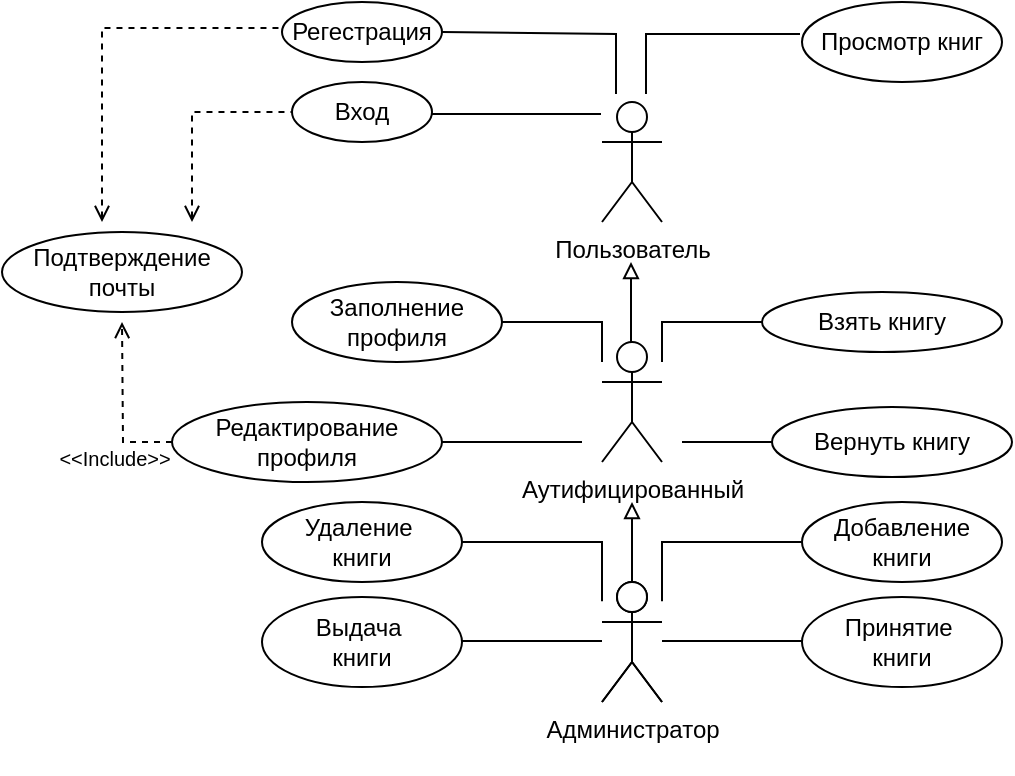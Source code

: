 <mxfile version="21.5.0" type="device">
  <diagram id="VIAb_6y9v0oeqei7CUIl" name="Страница 1">
    <mxGraphModel dx="1434" dy="782" grid="1" gridSize="10" guides="1" tooltips="1" connect="1" arrows="1" fold="1" page="1" pageScale="1" pageWidth="1169" pageHeight="827" math="0" shadow="0">
      <root>
        <mxCell id="0" />
        <mxCell id="1" parent="0" />
        <mxCell id="Ou0Bo5Lg-RuzPAXA64Kz-1" value="&lt;div&gt;Администратор&lt;/div&gt;&lt;div&gt;&lt;br&gt;&lt;/div&gt;" style="shape=umlActor;verticalLabelPosition=bottom;verticalAlign=top;html=1;outlineConnect=0;" parent="1" vertex="1">
          <mxGeometry x="400" y="380" width="30" height="60" as="geometry" />
        </mxCell>
        <mxCell id="Ou0Bo5Lg-RuzPAXA64Kz-2" value="" style="shape=umlActor;verticalLabelPosition=bottom;verticalAlign=top;html=1;outlineConnect=0;" parent="1" vertex="1">
          <mxGeometry x="400" y="380" width="30" height="60" as="geometry" />
        </mxCell>
        <mxCell id="Ou0Bo5Lg-RuzPAXA64Kz-5" value="Аутифицированный" style="shape=umlActor;verticalLabelPosition=bottom;verticalAlign=top;html=1;outlineConnect=0;" parent="1" vertex="1">
          <mxGeometry x="400" y="260" width="30" height="60" as="geometry" />
        </mxCell>
        <mxCell id="Ou0Bo5Lg-RuzPAXA64Kz-7" value="Пользователь&lt;br&gt;" style="shape=umlActor;verticalLabelPosition=bottom;verticalAlign=top;html=1;outlineConnect=0;" parent="1" vertex="1">
          <mxGeometry x="400" y="140" width="30" height="60" as="geometry" />
        </mxCell>
        <mxCell id="Ou0Bo5Lg-RuzPAXA64Kz-11" value="" style="endArrow=block;html=1;rounded=0;startFill=0;endFill=0;exitX=0.5;exitY=0;exitDx=0;exitDy=0;exitPerimeter=0;" parent="1" source="Ou0Bo5Lg-RuzPAXA64Kz-2" edge="1">
          <mxGeometry width="50" height="50" relative="1" as="geometry">
            <mxPoint x="390" y="430" as="sourcePoint" />
            <mxPoint x="415" y="340" as="targetPoint" />
          </mxGeometry>
        </mxCell>
        <mxCell id="Ou0Bo5Lg-RuzPAXA64Kz-12" value="" style="endArrow=block;html=1;rounded=0;startFill=0;endFill=0;exitX=0.5;exitY=0;exitDx=0;exitDy=0;exitPerimeter=0;" parent="1" edge="1">
          <mxGeometry width="50" height="50" relative="1" as="geometry">
            <mxPoint x="414.5" y="260" as="sourcePoint" />
            <mxPoint x="414.5" y="220" as="targetPoint" />
          </mxGeometry>
        </mxCell>
        <mxCell id="Ou0Bo5Lg-RuzPAXA64Kz-16" value="Вход" style="ellipse;whiteSpace=wrap;html=1;" parent="1" vertex="1">
          <mxGeometry x="245" y="130" width="70" height="30" as="geometry" />
        </mxCell>
        <mxCell id="Ou0Bo5Lg-RuzPAXA64Kz-17" value="Регестрация" style="ellipse;whiteSpace=wrap;html=1;" parent="1" vertex="1">
          <mxGeometry x="240" y="90" width="80" height="30" as="geometry" />
        </mxCell>
        <mxCell id="Ou0Bo5Lg-RuzPAXA64Kz-18" value="" style="endArrow=none;html=1;rounded=0;entryX=0.25;entryY=0.1;entryDx=0;entryDy=0;entryPerimeter=0;" parent="1" edge="1">
          <mxGeometry width="50" height="50" relative="1" as="geometry">
            <mxPoint x="315" y="146" as="sourcePoint" />
            <mxPoint x="399.5" y="146" as="targetPoint" />
          </mxGeometry>
        </mxCell>
        <mxCell id="Ou0Bo5Lg-RuzPAXA64Kz-19" value="" style="endArrow=none;html=1;rounded=0;entryX=0.5;entryY=0;entryDx=0;entryDy=0;entryPerimeter=0;exitX=1;exitY=0.5;exitDx=0;exitDy=0;" parent="1" source="Ou0Bo5Lg-RuzPAXA64Kz-17" edge="1">
          <mxGeometry width="50" height="50" relative="1" as="geometry">
            <mxPoint x="327" y="106" as="sourcePoint" />
            <mxPoint x="407" y="136" as="targetPoint" />
            <Array as="points">
              <mxPoint x="407" y="106" />
            </Array>
          </mxGeometry>
        </mxCell>
        <mxCell id="Ou0Bo5Lg-RuzPAXA64Kz-24" value="Просмотр книг" style="ellipse;whiteSpace=wrap;html=1;" parent="1" vertex="1">
          <mxGeometry x="500" y="90" width="100" height="40" as="geometry" />
        </mxCell>
        <mxCell id="Ou0Bo5Lg-RuzPAXA64Kz-25" value="" style="endArrow=none;html=1;rounded=0;entryX=0.5;entryY=0;entryDx=0;entryDy=0;entryPerimeter=0;" parent="1" edge="1">
          <mxGeometry width="50" height="50" relative="1" as="geometry">
            <mxPoint x="499" y="106" as="sourcePoint" />
            <mxPoint x="422" y="136" as="targetPoint" />
            <Array as="points">
              <mxPoint x="422" y="106" />
            </Array>
          </mxGeometry>
        </mxCell>
        <mxCell id="Ou0Bo5Lg-RuzPAXA64Kz-26" value="" style="endArrow=none;dashed=1;html=1;rounded=0;startArrow=open;startFill=0;" parent="1" edge="1">
          <mxGeometry width="50" height="50" relative="1" as="geometry">
            <mxPoint x="150" y="200" as="sourcePoint" />
            <mxPoint x="239" y="103" as="targetPoint" />
            <Array as="points">
              <mxPoint x="150" y="103" />
            </Array>
          </mxGeometry>
        </mxCell>
        <mxCell id="Ou0Bo5Lg-RuzPAXA64Kz-27" value="" style="endArrow=none;dashed=1;html=1;rounded=0;startArrow=open;startFill=0;" parent="1" edge="1">
          <mxGeometry width="50" height="50" relative="1" as="geometry">
            <mxPoint x="195" y="200" as="sourcePoint" />
            <mxPoint x="245" y="145" as="targetPoint" />
            <Array as="points">
              <mxPoint x="195" y="145" />
            </Array>
          </mxGeometry>
        </mxCell>
        <mxCell id="Ou0Bo5Lg-RuzPAXA64Kz-28" value="Подтверждение почты" style="ellipse;whiteSpace=wrap;html=1;" parent="1" vertex="1">
          <mxGeometry x="100" y="205" width="120" height="40" as="geometry" />
        </mxCell>
        <mxCell id="_UozKoo6z7qoIZY8arhN-1" value="Взять книгу" style="ellipse;whiteSpace=wrap;html=1;" parent="1" vertex="1">
          <mxGeometry x="480" y="235" width="120" height="30" as="geometry" />
        </mxCell>
        <mxCell id="_UozKoo6z7qoIZY8arhN-3" value="Вернуть книгу" style="ellipse;whiteSpace=wrap;html=1;" parent="1" vertex="1">
          <mxGeometry x="485" y="292.5" width="120" height="35" as="geometry" />
        </mxCell>
        <mxCell id="_UozKoo6z7qoIZY8arhN-6" value="&lt;div&gt;Добавление книги&lt;/div&gt;" style="ellipse;whiteSpace=wrap;html=1;" parent="1" vertex="1">
          <mxGeometry x="500" y="340" width="100" height="40" as="geometry" />
        </mxCell>
        <mxCell id="_UozKoo6z7qoIZY8arhN-7" value="Заполнение профиля" style="ellipse;whiteSpace=wrap;html=1;" parent="1" vertex="1">
          <mxGeometry x="245" y="230" width="105" height="40" as="geometry" />
        </mxCell>
        <mxCell id="_UozKoo6z7qoIZY8arhN-21" style="edgeStyle=orthogonalEdgeStyle;rounded=0;orthogonalLoop=1;jettySize=auto;html=1;dashed=1;fontSize=10;endArrow=open;endFill=0;" parent="1" source="_UozKoo6z7qoIZY8arhN-8" edge="1">
          <mxGeometry relative="1" as="geometry">
            <mxPoint x="160" y="250" as="targetPoint" />
          </mxGeometry>
        </mxCell>
        <mxCell id="_UozKoo6z7qoIZY8arhN-8" value="Редактирование профиля" style="ellipse;whiteSpace=wrap;html=1;" parent="1" vertex="1">
          <mxGeometry x="185" y="290" width="135" height="40" as="geometry" />
        </mxCell>
        <mxCell id="_UozKoo6z7qoIZY8arhN-12" value="" style="endArrow=none;html=1;rounded=0;" parent="1" edge="1">
          <mxGeometry width="50" height="50" relative="1" as="geometry">
            <mxPoint x="350" y="250" as="sourcePoint" />
            <mxPoint x="400" y="270" as="targetPoint" />
            <Array as="points">
              <mxPoint x="400" y="250" />
            </Array>
          </mxGeometry>
        </mxCell>
        <mxCell id="_UozKoo6z7qoIZY8arhN-13" value="" style="endArrow=none;html=1;rounded=0;" parent="1" edge="1">
          <mxGeometry width="50" height="50" relative="1" as="geometry">
            <mxPoint x="320" y="310" as="sourcePoint" />
            <mxPoint x="390" y="310" as="targetPoint" />
          </mxGeometry>
        </mxCell>
        <mxCell id="_UozKoo6z7qoIZY8arhN-14" value="" style="endArrow=none;html=1;rounded=0;" parent="1" edge="1">
          <mxGeometry width="50" height="50" relative="1" as="geometry">
            <mxPoint x="440" y="310" as="sourcePoint" />
            <mxPoint x="485" y="310" as="targetPoint" />
          </mxGeometry>
        </mxCell>
        <mxCell id="_UozKoo6z7qoIZY8arhN-15" value="" style="endArrow=none;html=1;rounded=0;" parent="1" edge="1">
          <mxGeometry width="50" height="50" relative="1" as="geometry">
            <mxPoint x="480" y="250" as="sourcePoint" />
            <mxPoint x="430" y="270" as="targetPoint" />
            <Array as="points">
              <mxPoint x="430" y="250" />
            </Array>
          </mxGeometry>
        </mxCell>
        <mxCell id="_UozKoo6z7qoIZY8arhN-22" value="&amp;lt;&amp;lt;Include&amp;gt;&amp;gt;" style="text;html=1;align=center;verticalAlign=middle;resizable=0;points=[];autosize=1;strokeColor=none;fillColor=none;fontSize=10;" parent="1" vertex="1">
          <mxGeometry x="116" y="303" width="80" height="30" as="geometry" />
        </mxCell>
        <mxCell id="_UozKoo6z7qoIZY8arhN-23" value="" style="endArrow=none;html=1;rounded=0;entryX=0;entryY=0.5;entryDx=0;entryDy=0;" parent="1" target="_UozKoo6z7qoIZY8arhN-6" edge="1">
          <mxGeometry width="50" height="50" relative="1" as="geometry">
            <mxPoint x="430" y="389.6" as="sourcePoint" />
            <mxPoint x="500" y="389.6" as="targetPoint" />
            <Array as="points">
              <mxPoint x="430" y="360" />
            </Array>
          </mxGeometry>
        </mxCell>
        <mxCell id="_UozKoo6z7qoIZY8arhN-24" value="&lt;div&gt;Принятие&amp;nbsp;&lt;/div&gt;&lt;div&gt;книги&lt;/div&gt;" style="ellipse;whiteSpace=wrap;html=1;" parent="1" vertex="1">
          <mxGeometry x="500" y="387.5" width="100" height="45" as="geometry" />
        </mxCell>
        <mxCell id="_UozKoo6z7qoIZY8arhN-25" value="" style="endArrow=none;html=1;rounded=0;" parent="1" edge="1">
          <mxGeometry width="50" height="50" relative="1" as="geometry">
            <mxPoint x="430" y="409.5" as="sourcePoint" />
            <mxPoint x="500" y="409.5" as="targetPoint" />
          </mxGeometry>
        </mxCell>
        <mxCell id="H2BleIMrabxSaI1y6BuE-3" value="&lt;div&gt;Удаление&amp;nbsp;&lt;/div&gt;&lt;div&gt;книги&lt;/div&gt;" style="ellipse;whiteSpace=wrap;html=1;" parent="1" vertex="1">
          <mxGeometry x="230" y="340" width="100" height="40" as="geometry" />
        </mxCell>
        <mxCell id="H2BleIMrabxSaI1y6BuE-4" value="" style="endArrow=none;html=1;rounded=0;entryX=0;entryY=0.5;entryDx=0;entryDy=0;" parent="1" edge="1">
          <mxGeometry width="50" height="50" relative="1" as="geometry">
            <mxPoint x="400" y="389.6" as="sourcePoint" />
            <mxPoint x="330" y="360" as="targetPoint" />
            <Array as="points">
              <mxPoint x="400" y="360" />
            </Array>
          </mxGeometry>
        </mxCell>
        <mxCell id="H2BleIMrabxSaI1y6BuE-8" value="" style="endArrow=none;html=1;rounded=0;" parent="1" edge="1">
          <mxGeometry width="50" height="50" relative="1" as="geometry">
            <mxPoint x="330" y="409.5" as="sourcePoint" />
            <mxPoint x="400" y="409.5" as="targetPoint" />
          </mxGeometry>
        </mxCell>
        <mxCell id="H2BleIMrabxSaI1y6BuE-10" value="&lt;div&gt;Выдача&amp;nbsp;&lt;/div&gt;&lt;div&gt;книги&lt;/div&gt;" style="ellipse;whiteSpace=wrap;html=1;" parent="1" vertex="1">
          <mxGeometry x="230" y="387.5" width="100" height="45" as="geometry" />
        </mxCell>
      </root>
    </mxGraphModel>
  </diagram>
</mxfile>
